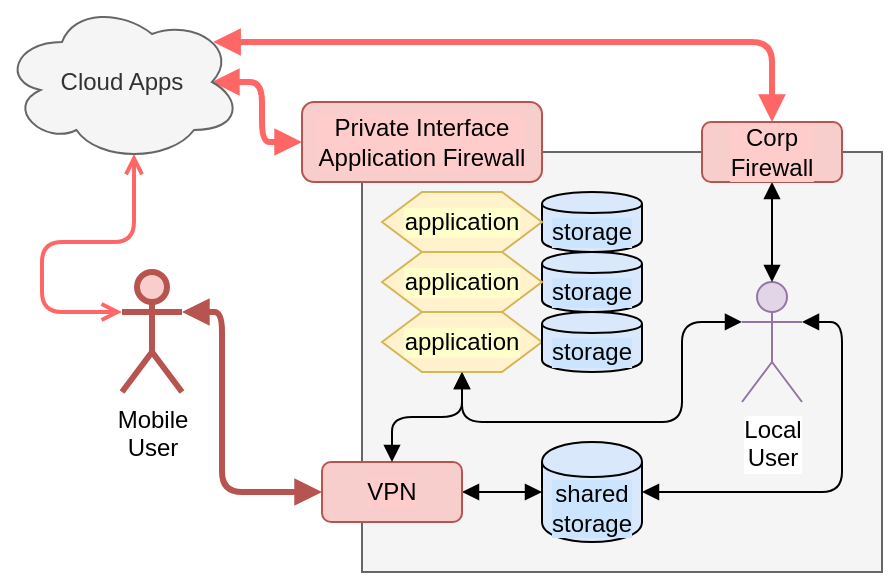 <mxfile version="12.8.8" type="github">
  <diagram id="vRzi_5YjjvNwbaxwRiRB" name="01-overview">
    <mxGraphModel dx="1050" dy="614" grid="1" gridSize="10" guides="1" tooltips="1" connect="1" arrows="1" fold="1" page="1" pageScale="1" pageWidth="500" pageHeight="300" math="0" shadow="0">
      <root>
        <mxCell id="0" />
        <mxCell id="1" parent="0" />
        <mxCell id="rOTm0ITEw_ur-YtBIUzM-18" style="edgeStyle=orthogonalEdgeStyle;rounded=1;orthogonalLoop=1;jettySize=auto;html=1;exitX=0.55;exitY=0.95;exitDx=0;exitDy=0;exitPerimeter=0;entryX=0;entryY=0.333;entryDx=0;entryDy=0;entryPerimeter=0;startArrow=open;startFill=0;endArrow=open;endFill=0;strokeWidth=2;strokeColor=#FF6666;" parent="1" source="rOTm0ITEw_ur-YtBIUzM-1" target="rOTm0ITEw_ur-YtBIUzM-2" edge="1">
          <mxGeometry relative="1" as="geometry">
            <Array as="points">
              <mxPoint x="76" y="120" />
              <mxPoint x="30" y="120" />
              <mxPoint x="30" y="155" />
            </Array>
          </mxGeometry>
        </mxCell>
        <mxCell id="rOTm0ITEw_ur-YtBIUzM-35" style="edgeStyle=orthogonalEdgeStyle;orthogonalLoop=1;jettySize=auto;html=1;exitX=0.875;exitY=0.5;exitDx=0;exitDy=0;exitPerimeter=0;entryX=0;entryY=0.5;entryDx=0;entryDy=0;startArrow=block;startFill=1;endArrow=block;endFill=1;strokeWidth=3;strokeColor=#FF6666;" parent="1" source="rOTm0ITEw_ur-YtBIUzM-1" target="rOTm0ITEw_ur-YtBIUzM-20" edge="1">
          <mxGeometry relative="1" as="geometry">
            <Array as="points">
              <mxPoint x="140" y="40" />
              <mxPoint x="140" y="70" />
            </Array>
          </mxGeometry>
        </mxCell>
        <mxCell id="rOTm0ITEw_ur-YtBIUzM-1" value="Cloud Apps" style="ellipse;shape=cloud;whiteSpace=wrap;html=1;fillColor=#f5f5f5;strokeColor=#666666;fontColor=#333333;" parent="1" vertex="1">
          <mxGeometry x="10" width="120" height="80" as="geometry" />
        </mxCell>
        <mxCell id="rOTm0ITEw_ur-YtBIUzM-33" style="edgeStyle=orthogonalEdgeStyle;orthogonalLoop=1;jettySize=auto;html=1;exitX=1;exitY=0.333;exitDx=0;exitDy=0;exitPerimeter=0;entryX=0;entryY=0.5;entryDx=0;entryDy=0;startArrow=block;startFill=1;endArrow=block;endFill=1;strokeWidth=3;fillColor=#f8cecc;strokeColor=#b85450;" parent="1" source="rOTm0ITEw_ur-YtBIUzM-2" target="rOTm0ITEw_ur-YtBIUzM-24" edge="1">
          <mxGeometry relative="1" as="geometry">
            <Array as="points">
              <mxPoint x="120" y="155" />
              <mxPoint x="120" y="245" />
            </Array>
          </mxGeometry>
        </mxCell>
        <mxCell id="rOTm0ITEw_ur-YtBIUzM-2" value="Mobile&lt;br&gt;User" style="shape=umlActor;verticalLabelPosition=bottom;labelBackgroundColor=#ffffff;verticalAlign=top;html=1;outlineConnect=0;fillColor=#f8cecc;strokeColor=#b85450;strokeWidth=3;" parent="1" vertex="1">
          <mxGeometry x="70" y="135" width="30" height="60" as="geometry" />
        </mxCell>
        <mxCell id="rOTm0ITEw_ur-YtBIUzM-13" value="" style="rounded=0;whiteSpace=wrap;html=1;fillColor=#f5f5f5;strokeColor=#666666;fontColor=#333333;" parent="1" vertex="1">
          <mxGeometry x="190" y="75" width="260" height="210" as="geometry" />
        </mxCell>
        <mxCell id="rOTm0ITEw_ur-YtBIUzM-20" value="Private Interface&lt;br&gt;Application Firewall" style="rounded=1;whiteSpace=wrap;html=1;labelBackgroundColor=#FFCCCC;fillColor=#f8cecc;strokeColor=#b85450;" parent="1" vertex="1">
          <mxGeometry x="160" y="50" width="120" height="40" as="geometry" />
        </mxCell>
        <mxCell id="rOTm0ITEw_ur-YtBIUzM-21" value="storage" style="shape=cylinder;whiteSpace=wrap;html=1;boundedLbl=1;backgroundOutline=1;labelBackgroundColor=#CCE5FF;strokeColor=#000000;fillColor=#dae8fc;" parent="1" vertex="1">
          <mxGeometry x="280" y="125" width="50" height="30" as="geometry" />
        </mxCell>
        <mxCell id="rOTm0ITEw_ur-YtBIUzM-22" value="storage" style="shape=cylinder;whiteSpace=wrap;html=1;boundedLbl=1;backgroundOutline=1;labelBackgroundColor=#CCE5FF;strokeColor=#000000;fillColor=#dae8fc;" parent="1" vertex="1">
          <mxGeometry x="280" y="95" width="50" height="30" as="geometry" />
        </mxCell>
        <mxCell id="rOTm0ITEw_ur-YtBIUzM-23" value="application" style="shape=hexagon;perimeter=hexagonPerimeter2;whiteSpace=wrap;html=1;labelBackgroundColor=#FFFFCC;strokeColor=#d6b656;fillColor=#fff2cc;" parent="1" vertex="1">
          <mxGeometry x="200" y="95" width="80" height="30" as="geometry" />
        </mxCell>
        <mxCell id="rOTm0ITEw_ur-YtBIUzM-34" style="edgeStyle=orthogonalEdgeStyle;orthogonalLoop=1;jettySize=auto;html=1;exitX=1;exitY=0.5;exitDx=0;exitDy=0;entryX=0;entryY=0.5;entryDx=0;entryDy=0;startArrow=block;startFill=1;endArrow=block;endFill=1;" parent="1" source="rOTm0ITEw_ur-YtBIUzM-24" target="rOTm0ITEw_ur-YtBIUzM-28" edge="1">
          <mxGeometry relative="1" as="geometry">
            <mxPoint x="210" y="250" as="sourcePoint" />
          </mxGeometry>
        </mxCell>
        <mxCell id="rOTm0ITEw_ur-YtBIUzM-24" value="VPN" style="rounded=1;whiteSpace=wrap;html=1;labelBackgroundColor=#FFCCCC;fillColor=#f8cecc;strokeColor=#b85450;" parent="1" vertex="1">
          <mxGeometry x="170" y="230" width="70" height="30" as="geometry" />
        </mxCell>
        <mxCell id="rOTm0ITEw_ur-YtBIUzM-25" value="application" style="shape=hexagon;perimeter=hexagonPerimeter2;whiteSpace=wrap;html=1;labelBackgroundColor=#FFFFCC;strokeColor=#d6b656;fillColor=#fff2cc;" parent="1" vertex="1">
          <mxGeometry x="200" y="125" width="80" height="30" as="geometry" />
        </mxCell>
        <mxCell id="rOTm0ITEw_ur-YtBIUzM-32" style="edgeStyle=orthogonalEdgeStyle;orthogonalLoop=1;jettySize=auto;html=1;exitX=0.5;exitY=1;exitDx=0;exitDy=0;entryX=0.5;entryY=0;entryDx=0;entryDy=0;startArrow=block;startFill=1;endArrow=block;endFill=1;" parent="1" source="rOTm0ITEw_ur-YtBIUzM-26" target="rOTm0ITEw_ur-YtBIUzM-24" edge="1">
          <mxGeometry relative="1" as="geometry">
            <mxPoint x="210" y="250" as="targetPoint" />
          </mxGeometry>
        </mxCell>
        <mxCell id="rOTm0ITEw_ur-YtBIUzM-26" value="application" style="shape=hexagon;perimeter=hexagonPerimeter2;whiteSpace=wrap;html=1;labelBackgroundColor=#FFFFCC;strokeColor=#d6b656;fillColor=#fff2cc;" parent="1" vertex="1">
          <mxGeometry x="200" y="155" width="80" height="30" as="geometry" />
        </mxCell>
        <mxCell id="rOTm0ITEw_ur-YtBIUzM-27" value="storage" style="shape=cylinder;whiteSpace=wrap;html=1;boundedLbl=1;backgroundOutline=1;labelBackgroundColor=#CCE5FF;strokeColor=#000000;fillColor=#dae8fc;" parent="1" vertex="1">
          <mxGeometry x="280" y="155" width="50" height="30" as="geometry" />
        </mxCell>
        <mxCell id="rOTm0ITEw_ur-YtBIUzM-45" style="edgeStyle=orthogonalEdgeStyle;orthogonalLoop=1;jettySize=auto;html=1;exitX=1;exitY=0.5;exitDx=0;exitDy=0;entryX=1;entryY=0.333;entryDx=0;entryDy=0;entryPerimeter=0;startArrow=block;startFill=1;endArrow=block;endFill=1;" parent="1" source="rOTm0ITEw_ur-YtBIUzM-28" target="rOTm0ITEw_ur-YtBIUzM-37" edge="1">
          <mxGeometry relative="1" as="geometry" />
        </mxCell>
        <mxCell id="rOTm0ITEw_ur-YtBIUzM-28" value="shared&lt;br&gt;storage" style="shape=cylinder;whiteSpace=wrap;html=1;boundedLbl=1;backgroundOutline=1;labelBackgroundColor=#CCE5FF;strokeColor=#000000;fillColor=#dae8fc;" parent="1" vertex="1">
          <mxGeometry x="280" y="220" width="50" height="50" as="geometry" />
        </mxCell>
        <mxCell id="rOTm0ITEw_ur-YtBIUzM-44" style="edgeStyle=orthogonalEdgeStyle;orthogonalLoop=1;jettySize=auto;html=1;exitX=0;exitY=0.333;exitDx=0;exitDy=0;exitPerimeter=0;entryX=0.5;entryY=1;entryDx=0;entryDy=0;startArrow=block;startFill=1;endArrow=block;endFill=1;" parent="1" source="rOTm0ITEw_ur-YtBIUzM-37" target="rOTm0ITEw_ur-YtBIUzM-26" edge="1">
          <mxGeometry relative="1" as="geometry">
            <Array as="points">
              <mxPoint x="350" y="160" />
              <mxPoint x="350" y="210" />
              <mxPoint x="240" y="210" />
            </Array>
          </mxGeometry>
        </mxCell>
        <mxCell id="rOTm0ITEw_ur-YtBIUzM-37" value="Local&lt;br&gt;User" style="shape=umlActor;verticalLabelPosition=bottom;labelBackgroundColor=#ffffff;verticalAlign=top;html=1;outlineConnect=0;strokeColor=#9673a6;fillColor=#e1d5e7;" parent="1" vertex="1">
          <mxGeometry x="380" y="140" width="30" height="60" as="geometry" />
        </mxCell>
        <mxCell id="rOTm0ITEw_ur-YtBIUzM-40" style="edgeStyle=orthogonalEdgeStyle;orthogonalLoop=1;jettySize=auto;html=1;exitX=0.5;exitY=0;exitDx=0;exitDy=0;entryX=0.88;entryY=0.25;entryDx=0;entryDy=0;entryPerimeter=0;startArrow=block;startFill=1;endArrow=block;endFill=1;strokeColor=#FF6666;strokeWidth=3;" parent="1" source="rOTm0ITEw_ur-YtBIUzM-38" target="rOTm0ITEw_ur-YtBIUzM-1" edge="1">
          <mxGeometry relative="1" as="geometry" />
        </mxCell>
        <mxCell id="rOTm0ITEw_ur-YtBIUzM-46" style="edgeStyle=orthogonalEdgeStyle;orthogonalLoop=1;jettySize=auto;html=1;exitX=0.5;exitY=1;exitDx=0;exitDy=0;entryX=0.5;entryY=0;entryDx=0;entryDy=0;entryPerimeter=0;startArrow=block;startFill=1;endArrow=block;endFill=1;" parent="1" source="rOTm0ITEw_ur-YtBIUzM-38" target="rOTm0ITEw_ur-YtBIUzM-37" edge="1">
          <mxGeometry relative="1" as="geometry" />
        </mxCell>
        <mxCell id="rOTm0ITEw_ur-YtBIUzM-38" value="Corp&lt;br&gt;Firewall" style="rounded=1;whiteSpace=wrap;html=1;labelBackgroundColor=#FFCCCC;fillColor=#f8cecc;strokeColor=#b85450;" parent="1" vertex="1">
          <mxGeometry x="360" y="60" width="70" height="30" as="geometry" />
        </mxCell>
      </root>
    </mxGraphModel>
  </diagram>
</mxfile>
